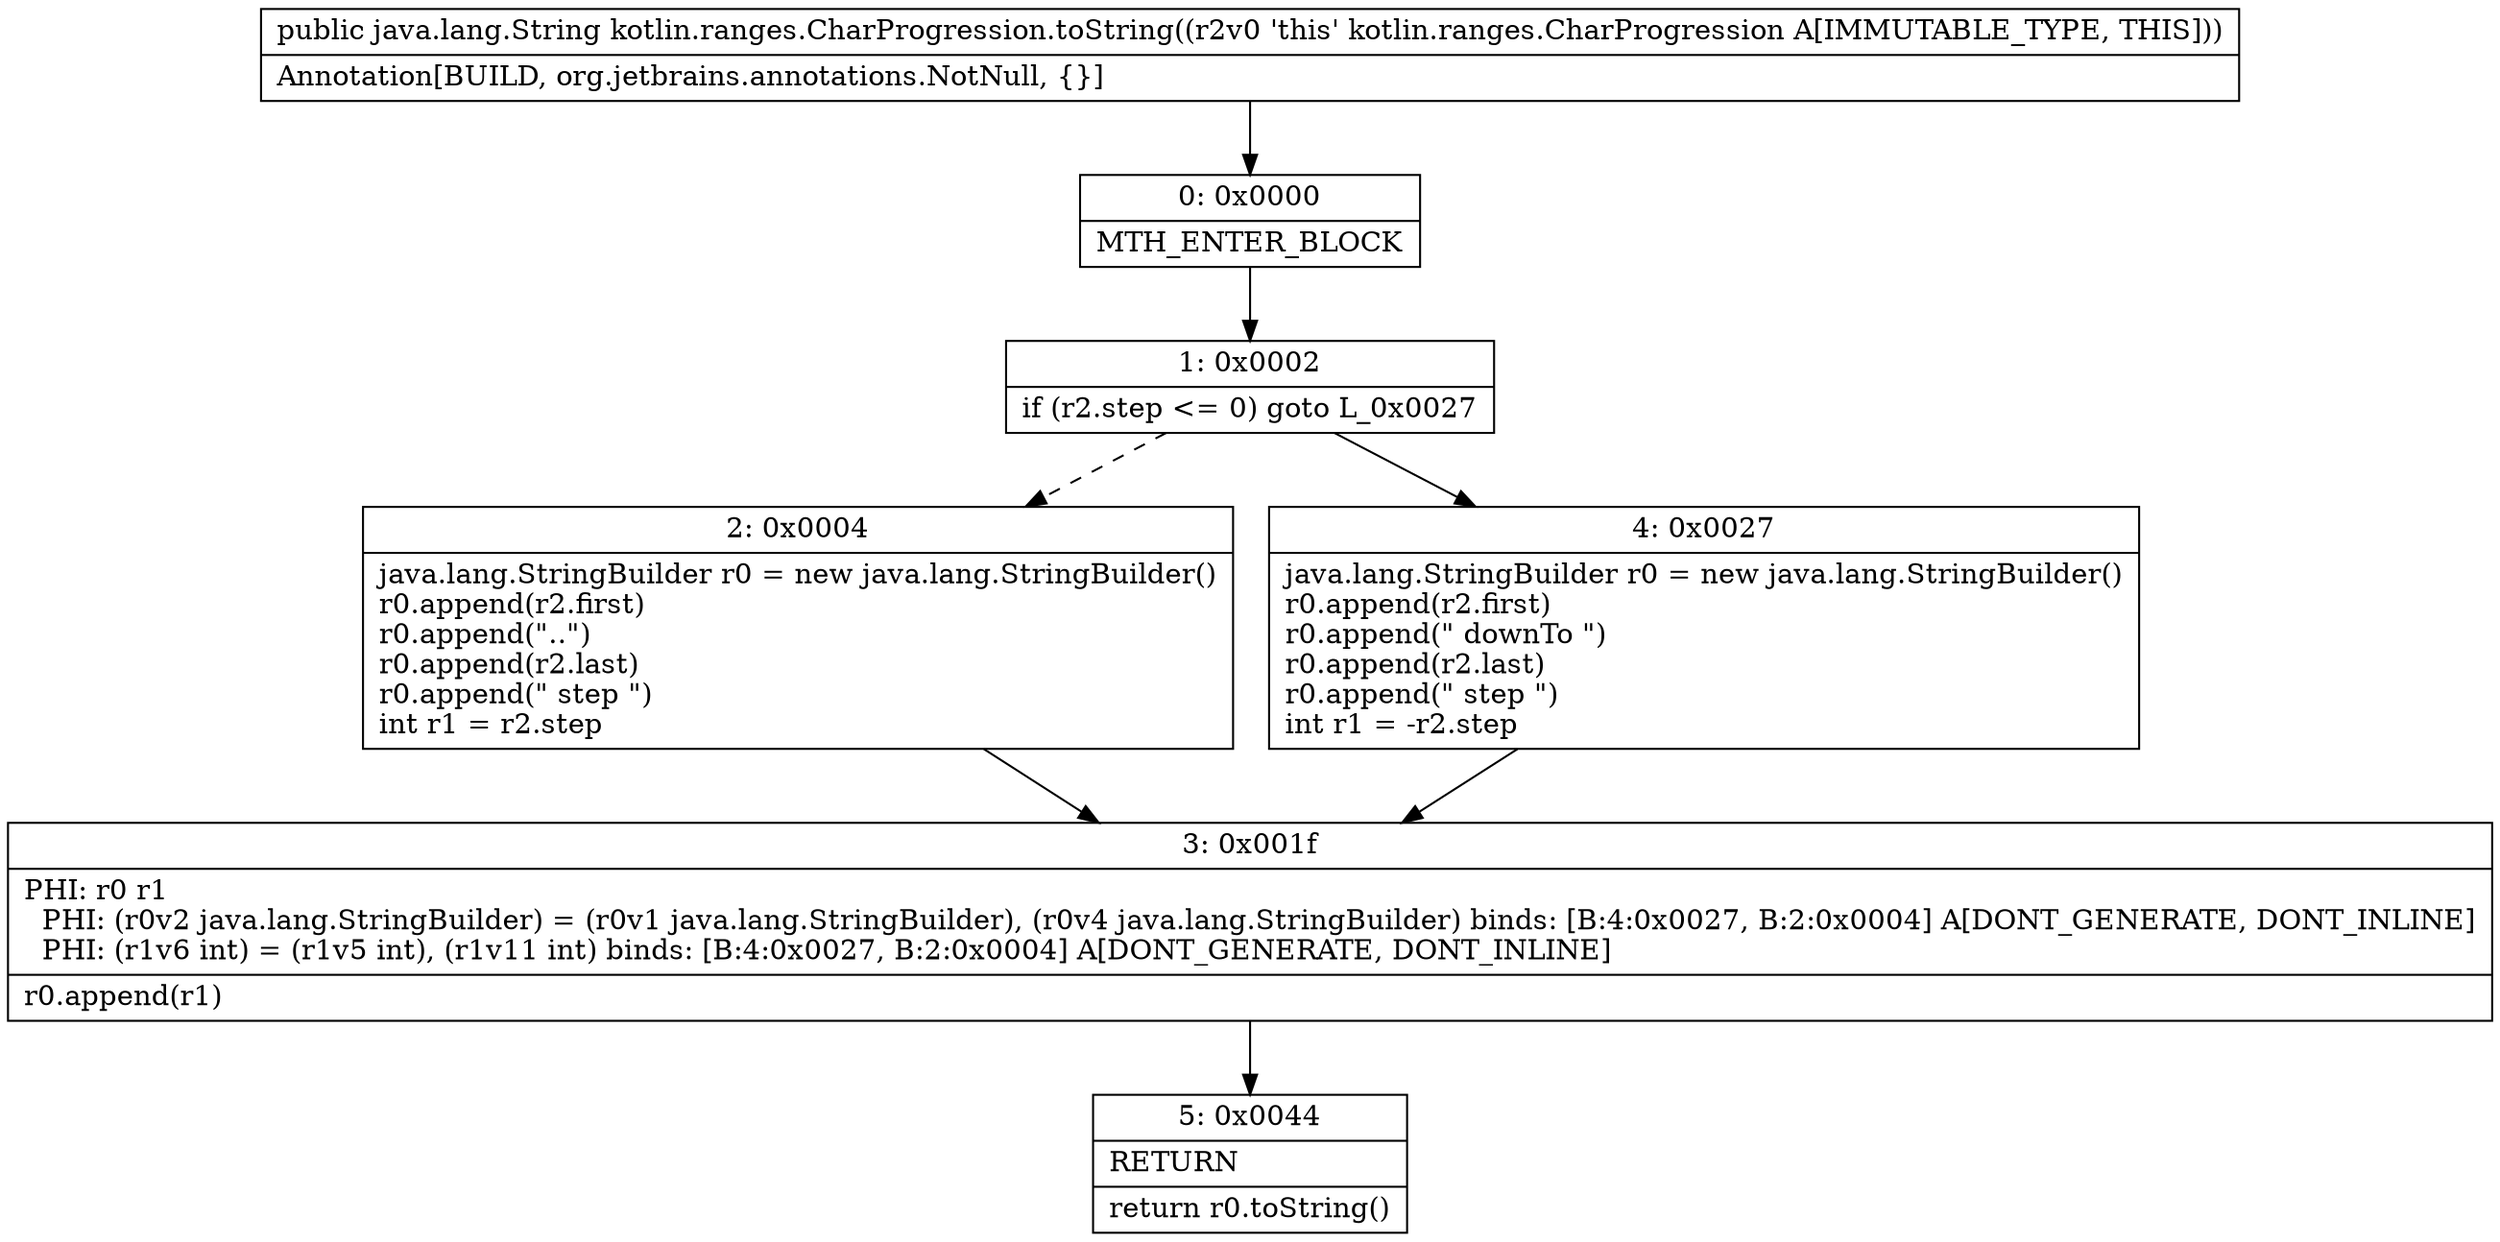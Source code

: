 digraph "CFG forkotlin.ranges.CharProgression.toString()Ljava\/lang\/String;" {
Node_0 [shape=record,label="{0\:\ 0x0000|MTH_ENTER_BLOCK\l}"];
Node_1 [shape=record,label="{1\:\ 0x0002|if (r2.step \<= 0) goto L_0x0027\l}"];
Node_2 [shape=record,label="{2\:\ 0x0004|java.lang.StringBuilder r0 = new java.lang.StringBuilder()\lr0.append(r2.first)\lr0.append(\"..\")\lr0.append(r2.last)\lr0.append(\" step \")\lint r1 = r2.step\l}"];
Node_3 [shape=record,label="{3\:\ 0x001f|PHI: r0 r1 \l  PHI: (r0v2 java.lang.StringBuilder) = (r0v1 java.lang.StringBuilder), (r0v4 java.lang.StringBuilder) binds: [B:4:0x0027, B:2:0x0004] A[DONT_GENERATE, DONT_INLINE]\l  PHI: (r1v6 int) = (r1v5 int), (r1v11 int) binds: [B:4:0x0027, B:2:0x0004] A[DONT_GENERATE, DONT_INLINE]\l|r0.append(r1)\l}"];
Node_4 [shape=record,label="{4\:\ 0x0027|java.lang.StringBuilder r0 = new java.lang.StringBuilder()\lr0.append(r2.first)\lr0.append(\" downTo \")\lr0.append(r2.last)\lr0.append(\" step \")\lint r1 = \-r2.step\l}"];
Node_5 [shape=record,label="{5\:\ 0x0044|RETURN\l|return r0.toString()\l}"];
MethodNode[shape=record,label="{public java.lang.String kotlin.ranges.CharProgression.toString((r2v0 'this' kotlin.ranges.CharProgression A[IMMUTABLE_TYPE, THIS]))  | Annotation[BUILD, org.jetbrains.annotations.NotNull, \{\}]\l}"];
MethodNode -> Node_0;
Node_0 -> Node_1;
Node_1 -> Node_2[style=dashed];
Node_1 -> Node_4;
Node_2 -> Node_3;
Node_3 -> Node_5;
Node_4 -> Node_3;
}

